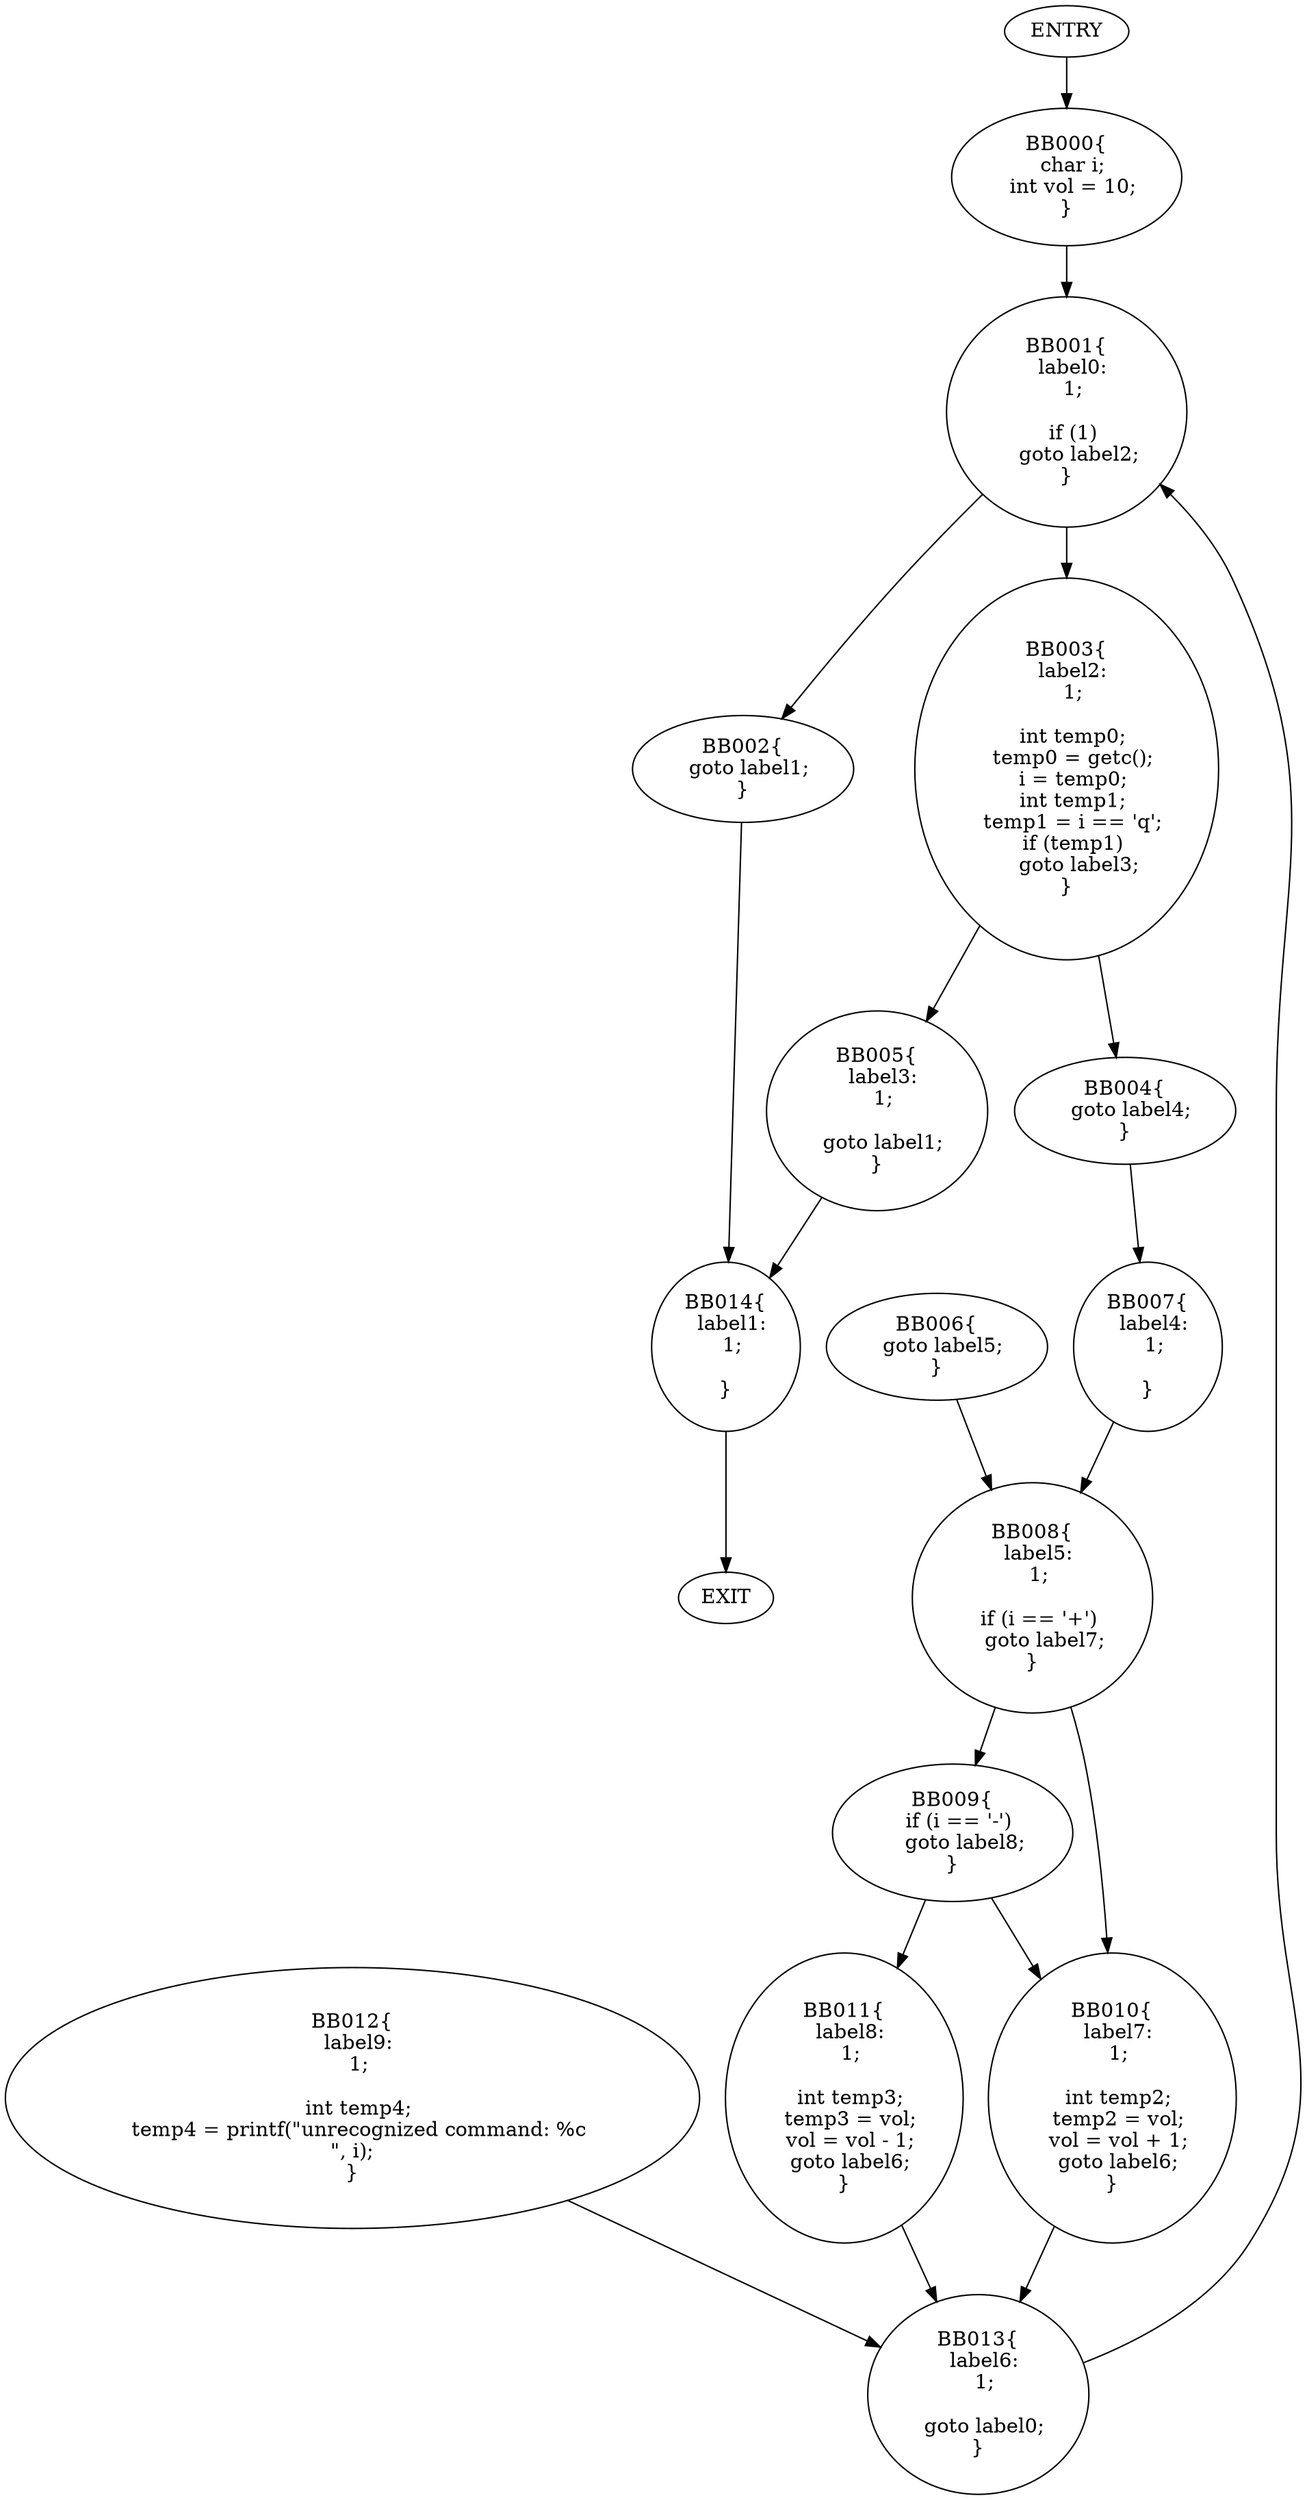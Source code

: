 // CFG
digraph {
	BB000 [label="BB000{
  char i;
  int vol = 10;
}
"]
	BB001 [label="BB001{
  label0:
  1;

  if (1)
    goto label2;
}
"]
	BB002 [label="BB002{
  goto label1;
}
"]
	BB003 [label="BB003{
  label2:
  1;

  int temp0;
  temp0 = getc();
  i = temp0;
  int temp1;
  temp1 = i == 'q';
  if (temp1)
    goto label3;
}
"]
	BB004 [label="BB004{
  goto label4;
}
"]
	BB005 [label="BB005{
  label3:
  1;

  goto label1;
}
"]
	BB006 [label="BB006{
  goto label5;
}
"]
	BB007 [label="BB007{
  label4:
  1;

}
"]
	BB008 [label="BB008{
  label5:
  1;

  if (i == '+')
    goto label7;
}
"]
	BB009 [label="BB009{
  if (i == '-')
    goto label8;
}
"]
	BB010 [label="BB010{
  label7:
  1;

  int temp2;
  temp2 = vol;
  vol = vol + 1;
  goto label6;
}
"]
	BB011 [label="BB011{
  label8:
  1;

  int temp3;
  temp3 = vol;
  vol = vol - 1;
  goto label6;
}
"]
	BB012 [label="BB012{
  label9:
  1;

  int temp4;
  temp4 = printf(\"unrecognized command: %c\n\", i);
}
"]
	BB013 [label="BB013{
  label6:
  1;

  goto label0;
}
"]
	BB014 [label="BB014{
  label1:
  1;

}
"]
	ENTRY
	EXIT
	BB000 -> BB001
	BB001 -> BB002
	BB001 -> BB003
	BB003 -> BB004
	BB003 -> BB005
	BB007 -> BB008
	BB008 -> BB009
	BB008 -> BB010
	BB009 -> BB011
	BB009 -> BB010
	BB012 -> BB013
	BB002 -> BB014
	BB004 -> BB007
	BB005 -> BB014
	BB006 -> BB008
	BB010 -> BB013
	BB011 -> BB013
	BB013 -> BB001
	ENTRY -> BB000
	BB014 -> EXIT
}
